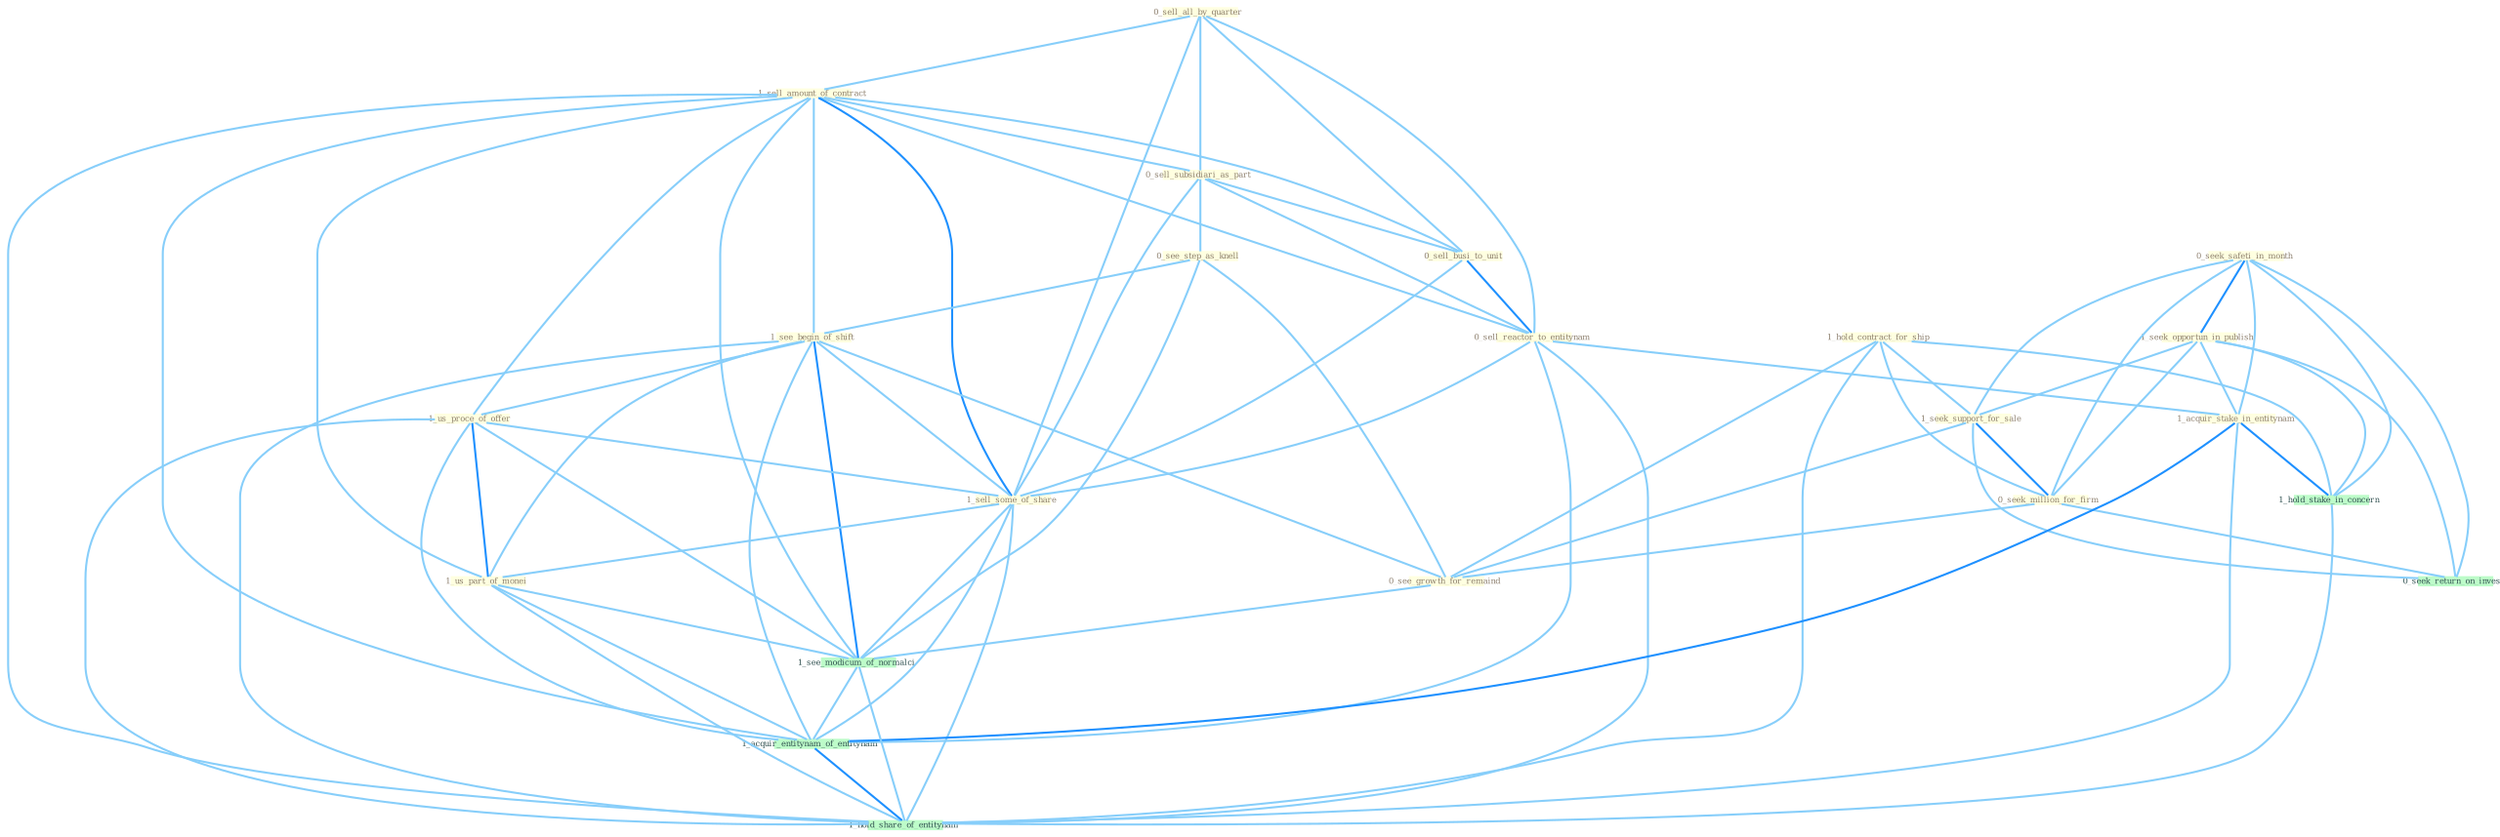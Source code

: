 Graph G{ 
    node
    [shape=polygon,style=filled,width=.5,height=.06,color="#BDFCC9",fixedsize=true,fontsize=4,
    fontcolor="#2f4f4f"];
    {node
    [color="#ffffe0", fontcolor="#8b7d6b"] "0_sell_all_by_quarter " "0_seek_safeti_in_month " "1_sell_amount_of_contract " "1_hold_contract_for_ship " "1_seek_opportun_in_publish " "1_seek_support_for_sale " "0_seek_million_for_firm " "0_sell_subsidiari_as_part " "0_sell_busi_to_unit " "0_see_step_as_knell " "1_see_begin_of_shift " "0_sell_reactor_to_entitynam " "1_us_proce_of_offer " "0_see_growth_for_remaind " "1_sell_some_of_share " "1_acquir_stake_in_entitynam " "1_us_part_of_monei "}
{node [color="#fff0f5", fontcolor="#b22222"]}
edge [color="#B0E2FF"];

	"0_sell_all_by_quarter " -- "1_sell_amount_of_contract " [w="1", color="#87cefa" ];
	"0_sell_all_by_quarter " -- "0_sell_subsidiari_as_part " [w="1", color="#87cefa" ];
	"0_sell_all_by_quarter " -- "0_sell_busi_to_unit " [w="1", color="#87cefa" ];
	"0_sell_all_by_quarter " -- "0_sell_reactor_to_entitynam " [w="1", color="#87cefa" ];
	"0_sell_all_by_quarter " -- "1_sell_some_of_share " [w="1", color="#87cefa" ];
	"0_seek_safeti_in_month " -- "1_seek_opportun_in_publish " [w="2", color="#1e90ff" , len=0.8];
	"0_seek_safeti_in_month " -- "1_seek_support_for_sale " [w="1", color="#87cefa" ];
	"0_seek_safeti_in_month " -- "0_seek_million_for_firm " [w="1", color="#87cefa" ];
	"0_seek_safeti_in_month " -- "1_acquir_stake_in_entitynam " [w="1", color="#87cefa" ];
	"0_seek_safeti_in_month " -- "1_hold_stake_in_concern " [w="1", color="#87cefa" ];
	"0_seek_safeti_in_month " -- "0_seek_return_on_invest " [w="1", color="#87cefa" ];
	"1_sell_amount_of_contract " -- "0_sell_subsidiari_as_part " [w="1", color="#87cefa" ];
	"1_sell_amount_of_contract " -- "0_sell_busi_to_unit " [w="1", color="#87cefa" ];
	"1_sell_amount_of_contract " -- "1_see_begin_of_shift " [w="1", color="#87cefa" ];
	"1_sell_amount_of_contract " -- "0_sell_reactor_to_entitynam " [w="1", color="#87cefa" ];
	"1_sell_amount_of_contract " -- "1_us_proce_of_offer " [w="1", color="#87cefa" ];
	"1_sell_amount_of_contract " -- "1_sell_some_of_share " [w="2", color="#1e90ff" , len=0.8];
	"1_sell_amount_of_contract " -- "1_us_part_of_monei " [w="1", color="#87cefa" ];
	"1_sell_amount_of_contract " -- "1_see_modicum_of_normalci " [w="1", color="#87cefa" ];
	"1_sell_amount_of_contract " -- "1_acquir_entitynam_of_entitynam " [w="1", color="#87cefa" ];
	"1_sell_amount_of_contract " -- "1_hold_share_of_entitynam " [w="1", color="#87cefa" ];
	"1_hold_contract_for_ship " -- "1_seek_support_for_sale " [w="1", color="#87cefa" ];
	"1_hold_contract_for_ship " -- "0_seek_million_for_firm " [w="1", color="#87cefa" ];
	"1_hold_contract_for_ship " -- "0_see_growth_for_remaind " [w="1", color="#87cefa" ];
	"1_hold_contract_for_ship " -- "1_hold_stake_in_concern " [w="1", color="#87cefa" ];
	"1_hold_contract_for_ship " -- "1_hold_share_of_entitynam " [w="1", color="#87cefa" ];
	"1_seek_opportun_in_publish " -- "1_seek_support_for_sale " [w="1", color="#87cefa" ];
	"1_seek_opportun_in_publish " -- "0_seek_million_for_firm " [w="1", color="#87cefa" ];
	"1_seek_opportun_in_publish " -- "1_acquir_stake_in_entitynam " [w="1", color="#87cefa" ];
	"1_seek_opportun_in_publish " -- "1_hold_stake_in_concern " [w="1", color="#87cefa" ];
	"1_seek_opportun_in_publish " -- "0_seek_return_on_invest " [w="1", color="#87cefa" ];
	"1_seek_support_for_sale " -- "0_seek_million_for_firm " [w="2", color="#1e90ff" , len=0.8];
	"1_seek_support_for_sale " -- "0_see_growth_for_remaind " [w="1", color="#87cefa" ];
	"1_seek_support_for_sale " -- "0_seek_return_on_invest " [w="1", color="#87cefa" ];
	"0_seek_million_for_firm " -- "0_see_growth_for_remaind " [w="1", color="#87cefa" ];
	"0_seek_million_for_firm " -- "0_seek_return_on_invest " [w="1", color="#87cefa" ];
	"0_sell_subsidiari_as_part " -- "0_sell_busi_to_unit " [w="1", color="#87cefa" ];
	"0_sell_subsidiari_as_part " -- "0_see_step_as_knell " [w="1", color="#87cefa" ];
	"0_sell_subsidiari_as_part " -- "0_sell_reactor_to_entitynam " [w="1", color="#87cefa" ];
	"0_sell_subsidiari_as_part " -- "1_sell_some_of_share " [w="1", color="#87cefa" ];
	"0_sell_busi_to_unit " -- "0_sell_reactor_to_entitynam " [w="2", color="#1e90ff" , len=0.8];
	"0_sell_busi_to_unit " -- "1_sell_some_of_share " [w="1", color="#87cefa" ];
	"0_see_step_as_knell " -- "1_see_begin_of_shift " [w="1", color="#87cefa" ];
	"0_see_step_as_knell " -- "0_see_growth_for_remaind " [w="1", color="#87cefa" ];
	"0_see_step_as_knell " -- "1_see_modicum_of_normalci " [w="1", color="#87cefa" ];
	"1_see_begin_of_shift " -- "1_us_proce_of_offer " [w="1", color="#87cefa" ];
	"1_see_begin_of_shift " -- "0_see_growth_for_remaind " [w="1", color="#87cefa" ];
	"1_see_begin_of_shift " -- "1_sell_some_of_share " [w="1", color="#87cefa" ];
	"1_see_begin_of_shift " -- "1_us_part_of_monei " [w="1", color="#87cefa" ];
	"1_see_begin_of_shift " -- "1_see_modicum_of_normalci " [w="2", color="#1e90ff" , len=0.8];
	"1_see_begin_of_shift " -- "1_acquir_entitynam_of_entitynam " [w="1", color="#87cefa" ];
	"1_see_begin_of_shift " -- "1_hold_share_of_entitynam " [w="1", color="#87cefa" ];
	"0_sell_reactor_to_entitynam " -- "1_sell_some_of_share " [w="1", color="#87cefa" ];
	"0_sell_reactor_to_entitynam " -- "1_acquir_stake_in_entitynam " [w="1", color="#87cefa" ];
	"0_sell_reactor_to_entitynam " -- "1_acquir_entitynam_of_entitynam " [w="1", color="#87cefa" ];
	"0_sell_reactor_to_entitynam " -- "1_hold_share_of_entitynam " [w="1", color="#87cefa" ];
	"1_us_proce_of_offer " -- "1_sell_some_of_share " [w="1", color="#87cefa" ];
	"1_us_proce_of_offer " -- "1_us_part_of_monei " [w="2", color="#1e90ff" , len=0.8];
	"1_us_proce_of_offer " -- "1_see_modicum_of_normalci " [w="1", color="#87cefa" ];
	"1_us_proce_of_offer " -- "1_acquir_entitynam_of_entitynam " [w="1", color="#87cefa" ];
	"1_us_proce_of_offer " -- "1_hold_share_of_entitynam " [w="1", color="#87cefa" ];
	"0_see_growth_for_remaind " -- "1_see_modicum_of_normalci " [w="1", color="#87cefa" ];
	"1_sell_some_of_share " -- "1_us_part_of_monei " [w="1", color="#87cefa" ];
	"1_sell_some_of_share " -- "1_see_modicum_of_normalci " [w="1", color="#87cefa" ];
	"1_sell_some_of_share " -- "1_acquir_entitynam_of_entitynam " [w="1", color="#87cefa" ];
	"1_sell_some_of_share " -- "1_hold_share_of_entitynam " [w="1", color="#87cefa" ];
	"1_acquir_stake_in_entitynam " -- "1_hold_stake_in_concern " [w="2", color="#1e90ff" , len=0.8];
	"1_acquir_stake_in_entitynam " -- "1_acquir_entitynam_of_entitynam " [w="2", color="#1e90ff" , len=0.8];
	"1_acquir_stake_in_entitynam " -- "1_hold_share_of_entitynam " [w="1", color="#87cefa" ];
	"1_us_part_of_monei " -- "1_see_modicum_of_normalci " [w="1", color="#87cefa" ];
	"1_us_part_of_monei " -- "1_acquir_entitynam_of_entitynam " [w="1", color="#87cefa" ];
	"1_us_part_of_monei " -- "1_hold_share_of_entitynam " [w="1", color="#87cefa" ];
	"1_hold_stake_in_concern " -- "1_hold_share_of_entitynam " [w="1", color="#87cefa" ];
	"1_see_modicum_of_normalci " -- "1_acquir_entitynam_of_entitynam " [w="1", color="#87cefa" ];
	"1_see_modicum_of_normalci " -- "1_hold_share_of_entitynam " [w="1", color="#87cefa" ];
	"1_acquir_entitynam_of_entitynam " -- "1_hold_share_of_entitynam " [w="2", color="#1e90ff" , len=0.8];
}